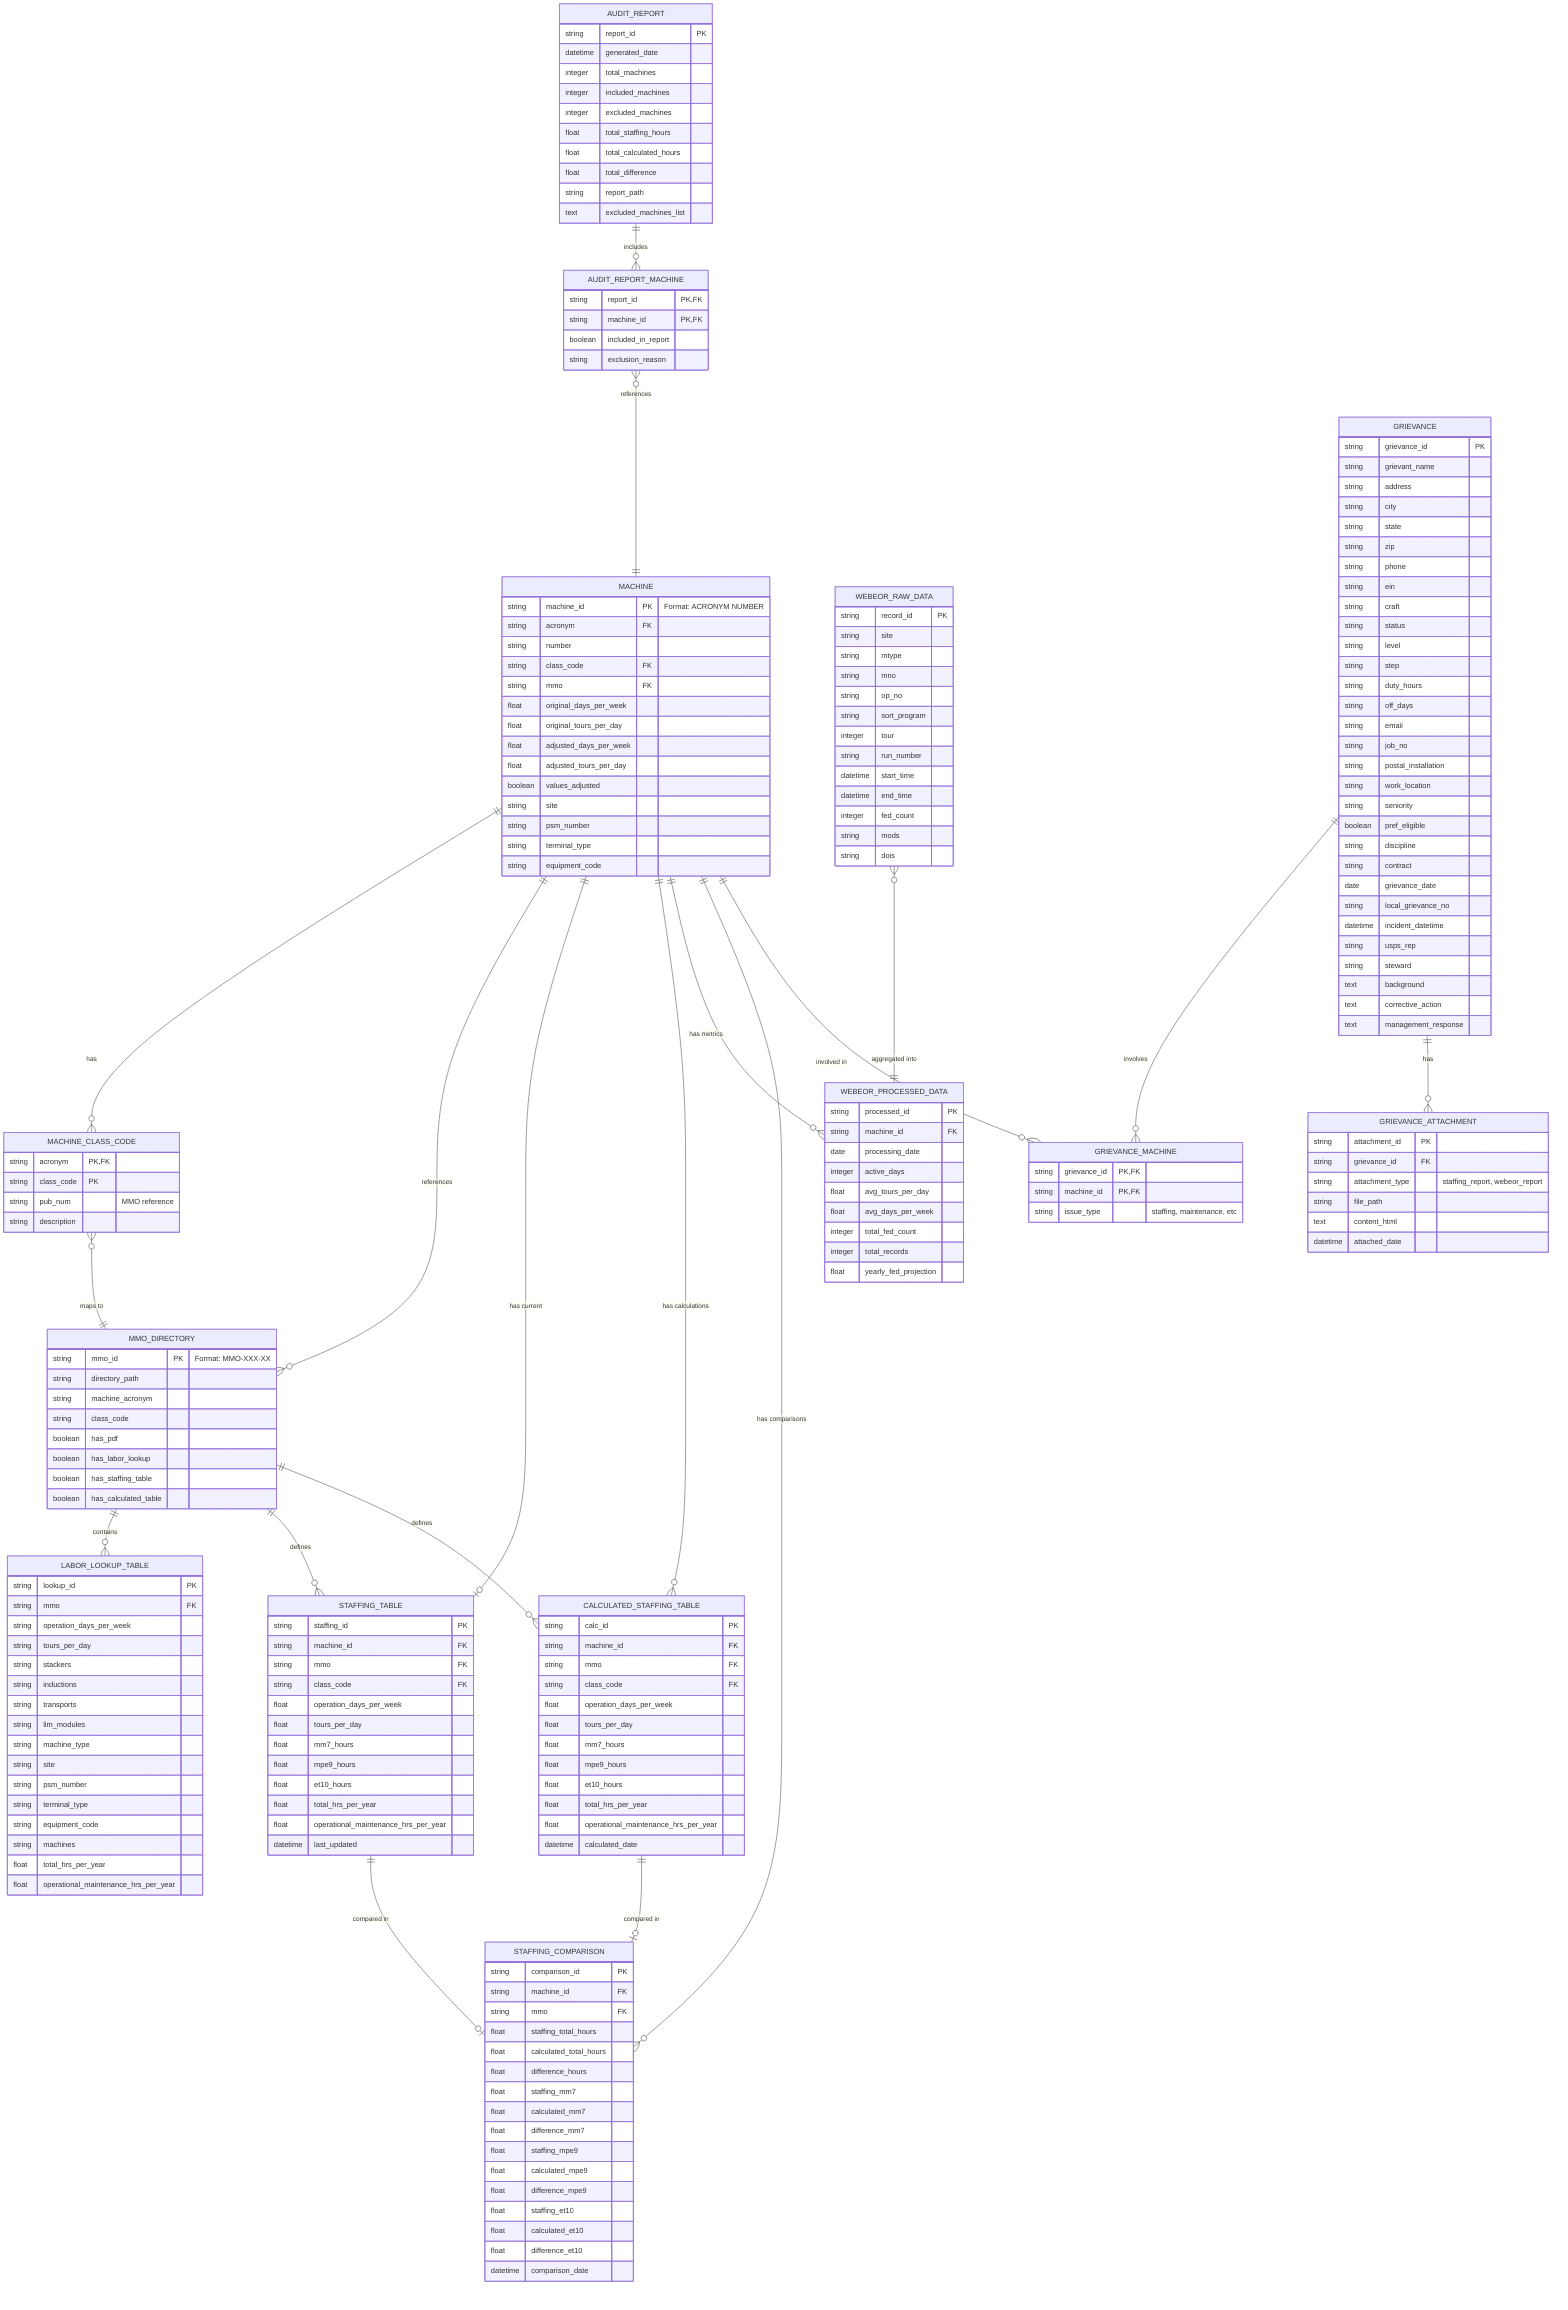 erDiagram
    MACHINE {
        string machine_id PK "Format: ACRONYM NUMBER"
        string acronym FK
        string number
        string class_code FK
        string mmo FK
        float original_days_per_week
        float original_tours_per_day
        float adjusted_days_per_week
        float adjusted_tours_per_day
        boolean values_adjusted
        string site
        string psm_number
        string terminal_type
        string equipment_code
    }

    MACHINE_CLASS_CODE {
        string acronym PK,FK
        string class_code PK
        string pub_num "MMO reference"
        string description
    }

    MMO_DIRECTORY {
        string mmo_id PK "Format: MMO-XXX-XX"
        string directory_path
        string machine_acronym
        string class_code
        boolean has_pdf
        boolean has_labor_lookup
        boolean has_staffing_table
        boolean has_calculated_table
    }

    LABOR_LOOKUP_TABLE {
        string lookup_id PK
        string mmo FK
        string operation_days_per_week
        string tours_per_day
        string stackers
        string inductions
        string transports
        string lim_modules
        string machine_type
        string site
        string psm_number
        string terminal_type
        string equipment_code
        string machines
        float total_hrs_per_year
        float operational_maintenance_hrs_per_year
    }

    STAFFING_TABLE {
        string staffing_id PK
        string machine_id FK
        string mmo FK
        string class_code FK
        float operation_days_per_week
        float tours_per_day
        float mm7_hours
        float mpe9_hours
        float et10_hours
        float total_hrs_per_year
        float operational_maintenance_hrs_per_year
        datetime last_updated
    }

    CALCULATED_STAFFING_TABLE {
        string calc_id PK
        string machine_id FK
        string mmo FK
        string class_code FK
        float operation_days_per_week
        float tours_per_day
        float mm7_hours
        float mpe9_hours
        float et10_hours
        float total_hrs_per_year
        float operational_maintenance_hrs_per_year
        datetime calculated_date
    }

    WEBEOR_RAW_DATA {
        string record_id PK
        string site
        string mtype
        string mno
        string op_no
        string sort_program
        integer tour
        string run_number
        datetime start_time
        datetime end_time
        integer fed_count
        string mods
        string dois
    }

    WEBEOR_PROCESSED_DATA {
        string processed_id PK
        string machine_id FK
        date processing_date
        integer active_days
        float avg_tours_per_day
        float avg_days_per_week
        integer total_fed_count
        integer total_records
        float yearly_fed_projection
    }

    STAFFING_COMPARISON {
        string comparison_id PK
        string machine_id FK
        string mmo FK
        float staffing_total_hours
        float calculated_total_hours
        float difference_hours
        float staffing_mm7
        float calculated_mm7
        float difference_mm7
        float staffing_mpe9
        float calculated_mpe9
        float difference_mpe9
        float staffing_et10
        float calculated_et10
        float difference_et10
        datetime comparison_date
    }

    GRIEVANCE {
        string grievance_id PK
        string grievant_name
        string address
        string city
        string state
        string zip
        string phone
        string ein
        string craft
        string status
        string level
        string step
        string duty_hours
        string off_days
        string email
        string job_no
        string postal_installation
        string work_location
        string seniority
        boolean pref_eligible
        string discipline
        string contract
        date grievance_date
        string local_grievance_no
        datetime incident_datetime
        string usps_rep
        string steward
        text background
        text corrective_action
        text management_response
    }

    GRIEVANCE_MACHINE {
        string grievance_id PK,FK
        string machine_id PK,FK
        string issue_type "staffing, maintenance, etc"
    }

    GRIEVANCE_ATTACHMENT {
        string attachment_id PK
        string grievance_id FK
        string attachment_type "staffing_report, webeor_report"
        string file_path
        text content_html
        datetime attached_date
    }

    AUDIT_REPORT {
        string report_id PK
        datetime generated_date
        integer total_machines
        integer included_machines
        integer excluded_machines
        float total_staffing_hours
        float total_calculated_hours
        float total_difference
        string report_path
        text excluded_machines_list
    }

    AUDIT_REPORT_MACHINE {
        string report_id PK,FK
        string machine_id PK,FK
        boolean included_in_report
        string exclusion_reason
    }

    %% Relationships
    MACHINE ||--o{ MACHINE_CLASS_CODE : "has"
    MACHINE ||--o{ MMO_DIRECTORY : "references"
    MACHINE ||--o| STAFFING_TABLE : "has current"
    MACHINE ||--o{ CALCULATED_STAFFING_TABLE : "has calculations"
    MACHINE ||--o{ WEBEOR_PROCESSED_DATA : "has metrics"
    MACHINE ||--o{ STAFFING_COMPARISON : "has comparisons"
    MACHINE ||--o{ GRIEVANCE_MACHINE : "involved in"
    
    MMO_DIRECTORY ||--o{ LABOR_LOOKUP_TABLE : "contains"
    MMO_DIRECTORY ||--o{ STAFFING_TABLE : "defines"
    MMO_DIRECTORY ||--o{ CALCULATED_STAFFING_TABLE : "defines"
    
    MACHINE_CLASS_CODE }o--|| MMO_DIRECTORY : "maps to"
    
    STAFFING_TABLE ||--o| STAFFING_COMPARISON : "compared in"
    CALCULATED_STAFFING_TABLE ||--o| STAFFING_COMPARISON : "compared in"
    
    WEBEOR_RAW_DATA }o--|| WEBEOR_PROCESSED_DATA : "aggregated into"
    
    GRIEVANCE ||--o{ GRIEVANCE_MACHINE : "involves"
    GRIEVANCE ||--o{ GRIEVANCE_ATTACHMENT : "has"
    
    AUDIT_REPORT ||--o{ AUDIT_REPORT_MACHINE : "includes"
    AUDIT_REPORT_MACHINE }o--|| MACHINE : "references"